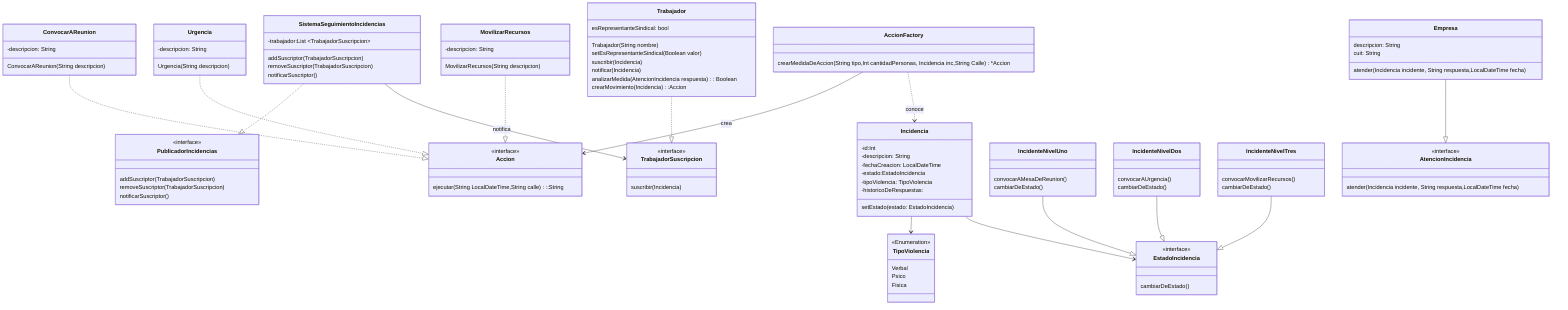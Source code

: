 classDiagram
    class SistemaSeguimientoIncidencias{
    -trabajador:List ~TrabajadorSuscripcion~

    addSuscriptor(TrabajadorSuscripcion)
    removeSuscriptor(TrabajadorSuscripcion)
    notificarSuscriptor()

    }

    SistemaSeguimientoIncidencias ..|>PublicadorIncidencias


    class PublicadorIncidencias{
        <<interface>>
        addSuscriptor(TrabajadorSuscripcion)
        removeSuscriptor(TrabajadorSuscripcion)
        notificarSuscriptor()
    }
    class Trabajador{
        esRepresentanteSindical: bool
        Trabajador(String nombre)
        setEsRepresentanteSindical(Boolean valor)
        suscribir(Incidencia)
%%      genera la denuncia
        notificar(Incidencia)

        analizarMedida(AtencionIncidencia respuesta): Boolean
        crearMovimiento(Incidencia):Accion
    }

    class AccionFactory{
        crearMedidaDeAccion(String tipo,Int cantidadPersonas, Incidencia inc,String Calle) *Accion
    }

    class ConvocarAReunion{
        -descripcion: String
        ConvocarAReunion(String descripcion)

    }

    class MovilizarRecursos{
        -descripcion: String
        MovilizarRecursos(String descripcion)
    }

    class Urgencia{
        -descripcion: String
        Urgencia(String descripcion)
    }

    class Accion{
        <<interface>>
        ejecutar(String LocalDateTime,String calle)::String
    }

    ConvocarAReunion ..|>Accion
    Urgencia ..|>Accion
    MovilizarRecursos ..|>Accion
    AccionFactory -->Accion : crea
    AccionFactory ..>Incidencia:conoce



    class TrabajadorSuscripcion{
        <<interface>>
        suscribir(Incidencia)
    }

    Trabajador ..|>TrabajadorSuscripcion
    SistemaSeguimientoIncidencias --> TrabajadorSuscripcion :notifica

    class Incidencia{
        -id:Int
        -descripcion: String
        -fechaCreacion: LocalDateTime
        -estado:EstadoIncidencia
        -tipoViolencia: TipoViolencia
        -historicoDeRespuestas: <List<LocalDateTime fecha, String respuesta>

        setEstado(estado: EstadoIncidencia)
    }

    class TipoViolencia{
        <<Enumeration>>
        Verbal
        Psico
        Fisica
    }

    Incidencia --> TipoViolencia

    class EstadoIncidencia{
        <<interface>>
        %%En función de la respeuesta de la empresa se toma una decision
        %%con el metodo  analizarMedida(AtencionIncidencia respuesta): Boolean
        %% crearMovimiento(Incidencia):Accion
        %%y se cambia de estado y se actualiza la suscripcion del interesado
        cambiarDeEstado()
    }

    class IncidenteNivelUno{
        convocarAMesaDeReunion()
        cambiarDeEstado()

    }

    class IncidenteNivelDos{
        convocarAUrgencia()
        cambiarDeEstado()

    }

    class IncidenteNivelTres{
        convocarMovilizarRecursos()
        cambiarDeEstado()

    }

    IncidenteNivelUno --|> EstadoIncidencia
    IncidenteNivelDos  --|> EstadoIncidencia
    IncidenteNivelTres --|> EstadoIncidencia
    Incidencia --> EstadoIncidencia

    class Empresa{
        descripcion: String
        cuit: String
        atender(Incidencia incidente, String respuesta,LocalDateTime fecha)
    }

    class AtencionIncidencia{
        <<interface>>
        atender(Incidencia incidente, String respuesta,LocalDateTime fecha)
    }

    Empresa --|> AtencionIncidencia